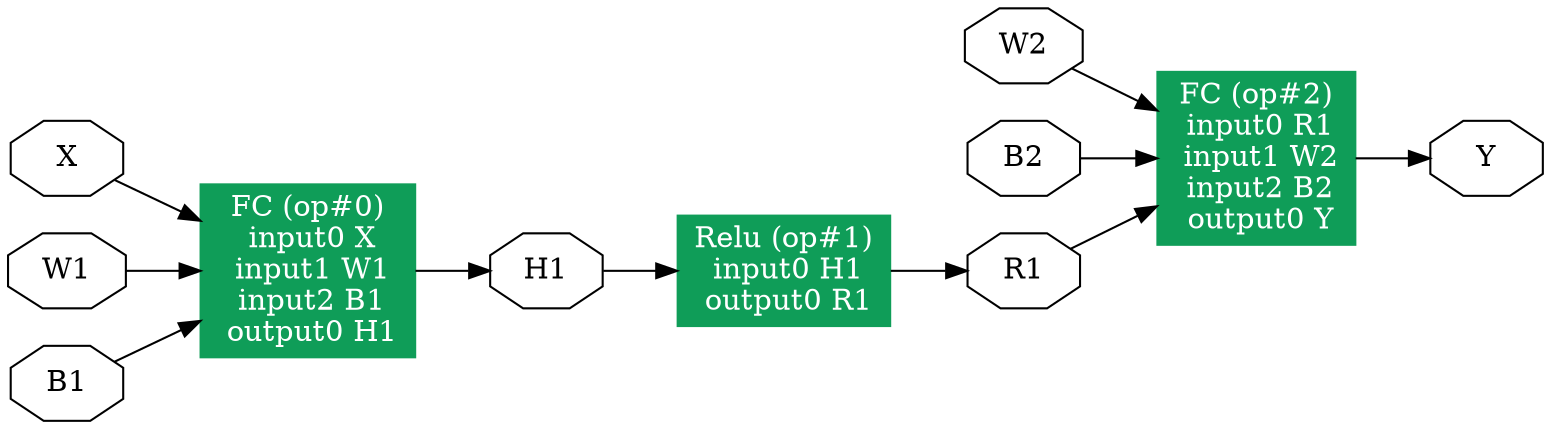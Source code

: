 digraph MLP {
	graph [bb="0,0,678,198",
		rankdir=LR
	];
	node [label="\N"];
	"FC (op#0)\n input0 X\n input1 W1\n input2 B1\n output0 H1"	 [URL="javascript:alert('')",
		color="#0F9D58",
		fontcolor="#FFFFFF",
		height=1.1528,
		pos="131.5,72",
		shape=box,
		style=filled,
		width=1.1528];
	H10	 [height=0.5,
		label=H1,
		pos="236,72",
		shape=octagon,
		width=0.75];
	"FC (op#0)\n input0 X\n input1 W1\n input2 B1\n output0 H1" -> H10	 [pos="e,208.95,72 173.1,72 181.59,72 190.46,72 198.78,72"];
	X0	 [height=0.5,
		label=X,
		pos="27,126",
		shape=octagon,
		width=0.75];
	X0 -> "FC (op#0)\n input0 X\n input1 W1\n input2 B1\n output0 H1"	 [pos="e,89.596,93.654 48.652,114.81 57.993,109.98 69.347,104.12 80.616,98.294"];
	W10	 [height=0.5,
		label=W1,
		pos="27,72",
		shape=octagon,
		width=0.75];
	W10 -> "FC (op#0)\n input0 X\n input1 W1\n input2 B1\n output0 H1"	 [pos="e,89.863,72 54.183,72 62.007,72 70.814,72 79.607,72"];
	B10	 [height=0.5,
		label=B1,
		pos="27,18",
		shape=octagon,
		width=0.75];
	B10 -> "FC (op#0)\n input0 X\n input1 W1\n input2 B1\n output0 H1"	 [pos="e,89.596,50.346 48.652,29.189 57.993,34.015 69.347,39.883 80.616,45.706"];
	"Relu (op#1)\n input0 H1\n output0 R1"	 [URL="javascript:alert('')",
		color="#0F9D58",
		fontcolor="#FFFFFF",
		height=0.73611,
		pos="341,72",
		shape=box,
		style=filled,
		width=1.1667];
	H10 -> "Relu (op#1)\n input0 H1\n output0 R1"	 [pos="e,298.97,72 263.04,72 270.99,72 279.96,72 288.92,72"];
	R10	 [height=0.5,
		label=R1,
		pos="446,72",
		shape=octagon,
		width=0.75];
	"Relu (op#1)\n input0 H1\n output0 R1" -> R10	 [pos="e,418.98,72 383.1,72 391.61,72 400.49,72 408.81,72"];
	"FC (op#2)\n input0 R1\n input1 W2\n input2 B2\n output0 Y"	 [URL="javascript:alert('')",
		color="#0F9D58",
		fontcolor="#FFFFFF",
		height=1.1528,
		pos="548.5,126",
		shape=box,
		style=filled,
		width=1.0972];
	R10 -> "FC (op#2)\n input0 R1\n input1 W2\n input2 B2\n output0 Y"	 [pos="e,509,105.19 467.74,83.452 477.2,88.436 488.69,94.491 500.01,100.45"];
	Y0	 [height=0.5,
		label=Y,
		pos="651,126",
		shape=octagon,
		width=0.75];
	"FC (op#2)\n input0 R1\n input1 W2\n input2 B2\n output0 Y" -> Y0	 [pos="e,623.84,126 588.13,126 596.53,126 605.36,126 613.67,126"];
	W20	 [height=0.5,
		label=W2,
		pos="446,180",
		shape=octagon,
		width=0.75];
	W20 -> "FC (op#2)\n input0 R1\n input1 W2\n input2 B2\n output0 Y"	 [pos="e,509,146.81 467.74,168.55 477.2,163.56 488.69,157.51 500.01,151.55"];
	B20	 [height=0.5,
		label=B2,
		pos="446,126",
		shape=octagon,
		width=0.75];
	B20 -> "FC (op#2)\n input0 R1\n input1 W2\n input2 B2\n output0 Y"	 [pos="e,508.82,126 473.2,126 481.04,126 489.86,126 498.62,126"];
}
